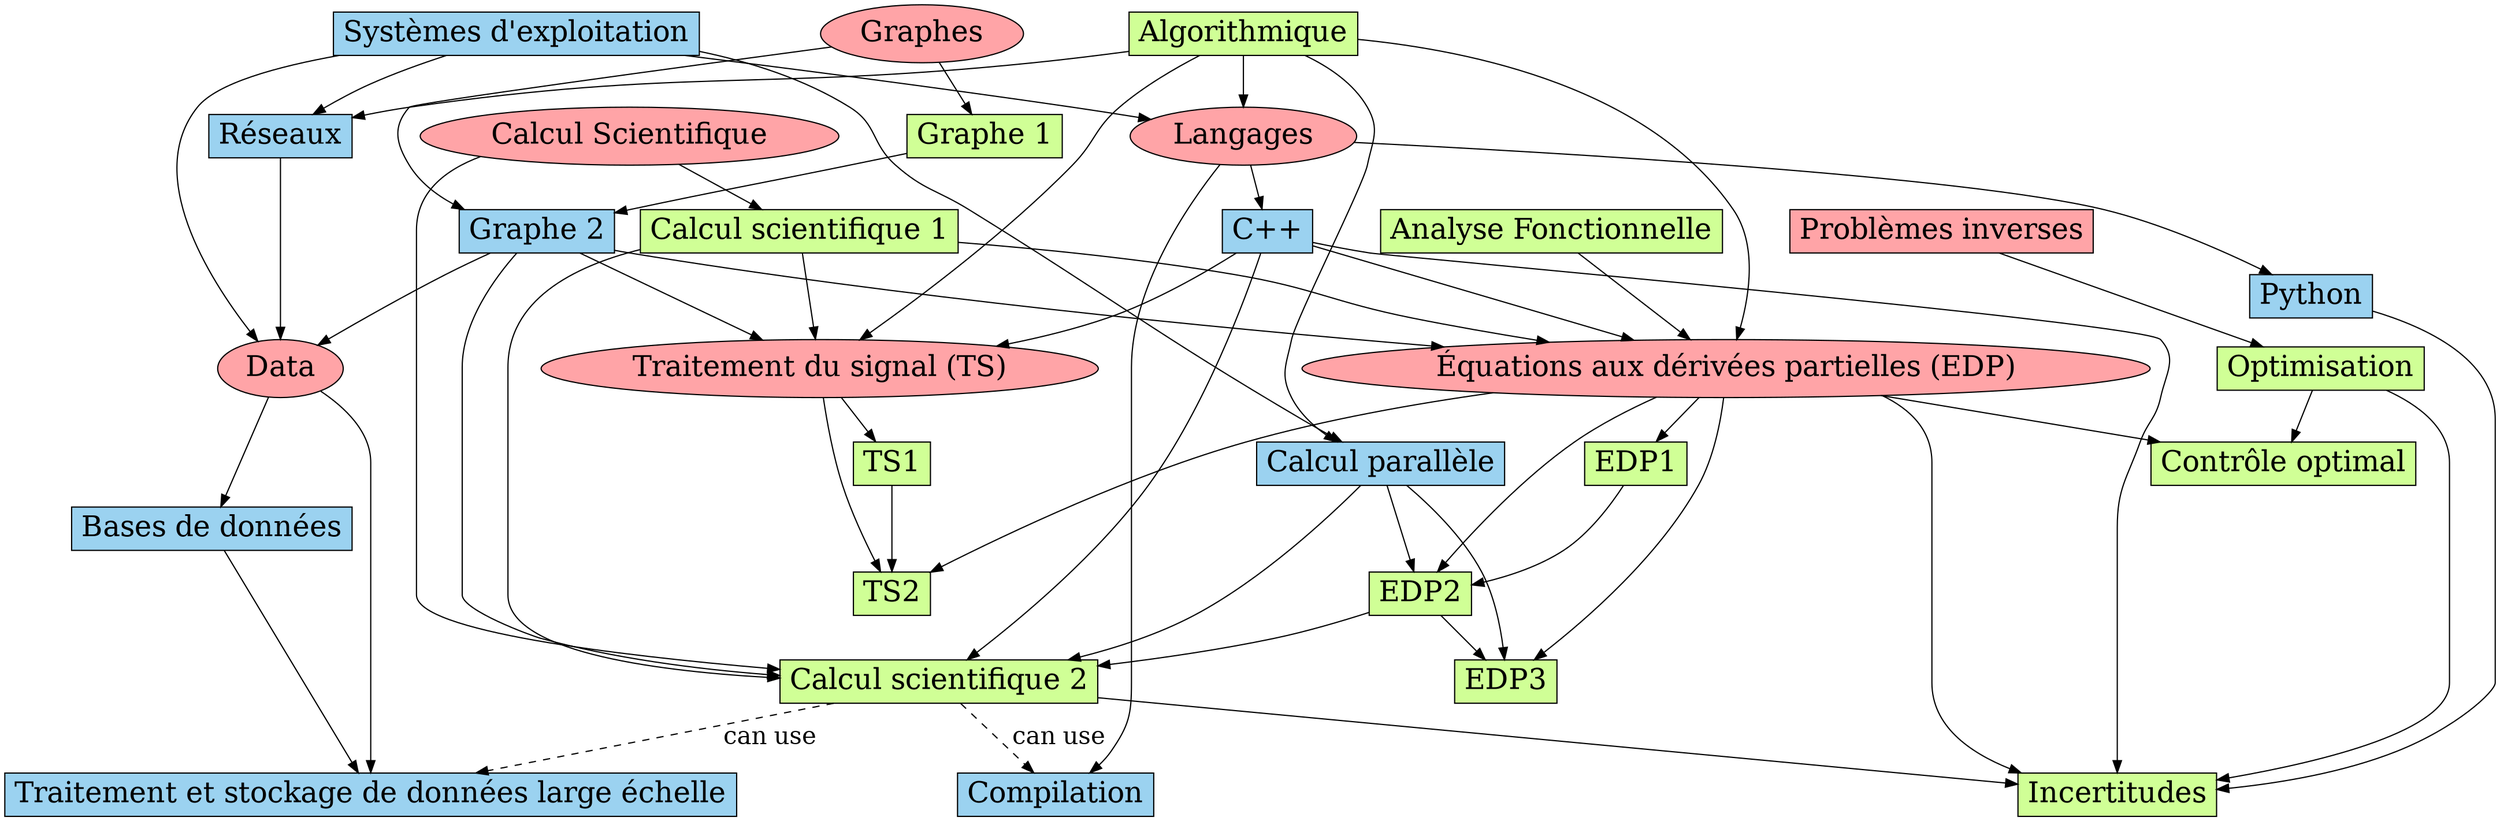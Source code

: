 digraph csmi {
	//size=",8";
	node [fontsize=24, shape = plaintext];

        node [style=filled,shape=box]
        sysexp [label="Systèmes d'exploitation" fillcolor="0.559 0.354 0.941"];
        langages [label="Langages" fillcolor="0.995 0.357 1.000 " shape=ellipse];
        cpp [label="C++" fillcolor="0.559 0.354 0.941"];
        python[label="Python" fillcolor="0.559 0.354 0.941"];
        compilation[label="Compilation" fillcolor="0.559 0.354 0.941"];
        database [label="Data" fillcolor="0.995 0.357 1.000 " shape=ellipse];
        DB[label="Bases de données"  fillcolor="0.559 0.354 0.941"];
        mongoDB[label="Traitement et stockage de données large échelle" fillcolor="0.559 0.354 0.941"];
        reseaux[label="Réseaux" fillcolor="0.559 0.354 0.941"];
        calculpar[ label="Calcul parallèle" fillcolor="0.559 0.354 0.941"];
        edp[label="Équations aux dérivées partielles (EDP)" fillcolor="0.995 0.357 1.000 " shape=ellipse];
        edp1[label="EDP1" fillcolor="0.241 0.412 1.000"];
        edp2[label="EDP2" fillcolor="0.241 0.412 1.000"];
        edp3[label="EDP3" fillcolor="0.241 0.412 1.000"];
        signal[label="Traitement du signal (TS)" fillcolor="0.995 0.357 1.000 " shape=ellipse];
        signal1[label="TS1" fillcolor="0.241 0.412 1.000"];
        signal2[label="TS2" fillcolor="0.241 0.412 1.000"];
        algo[label="Algorithmique" fillcolor="0.241 0.412 1.000"];
        analfonc[label="Analyse Fonctionnelle" fillcolor="0.241 0.412 1.000"];
        inverse[label="Problèmes inverses" fillcolor="0.995 0.357 1.000 "];
        incertitudes[label="Incertitudes" fillcolor="0.241 0.412 1.000"];
        control [label="Contrôle optimal" fillcolor="0.241 0.412 1.000"];
        optimisation [label="Optimisation" fillcolor="0.241 0.412 1.000"];
        calcsci[label="Calcul Scientifique" fillcolor="0.995 0.357 1.000 " shape=ellipse];
        calcsci1 [label="Calcul scientifique 1" fillcolor="0.241 0.412 1.000"];
        calcsci2 [label="Calcul scientifique 2" fillcolor="0.241 0.412 1.000"];
        graphe[label="Graphes" fillcolor="0.995 0.357 1.000 " shape=ellipse];
        graph1 [label="Graphe 1" fillcolor="0.241 0.412 1.000"];
        graph2 [label="Graphe 2" fillcolor="0.559 0.354 0.941"];
        
        sysexp -> langages;
        langages -> cpp;
        langages -> python;
        langages -> compilation;
        sysexp -> calculpar;
        sysexp -> reseaux;reseaux->database;
        sysexp -> database;
        database -> DB;
        database -> mongoDB;
        DB -> mongoDB;

        cpp -> calcsci2;
        python -> incertitudes;
        cpp -> incertitudes;

        inverse->optimisation->control;
        
        
        cpp -> edp;
        edp -> edp1;
        edp -> edp2;
        edp -> edp3;
        edp1 -> edp2->edp3;

        cpp -> signal;
        signal->signal1;
        signal->signal2;
        signal1 -> signal2;
        edp -> signal2;
        edp -> incertitudes;
        calcsci1->edp;
        calcsci1->signal;
        calcsci2 -> incertitudes;
        edp2->calcsci2;
        analfonc -> edp;
        edp -> control;
        calculpar -> calcsci2;
        calculpar -> edp2, edp3;
        optimisation->incertitudes;
        calcsci -> calcsci1 -> calcsci2;
        calcsci -> calcsci2;
        algo -> langages;
        algo -> edp;
        algo -> reseaux;
        algo -> calculpar;
        algo -> signal;
        graphe -> graph1;
        graphe -> graph2;
        graph1 -> graph2;
        graph2 -> calcsci2;
        graph2 -> edp;
        graph2 -> signal;
        graph2 -> database;

        calcsci2 -> mongoDB [style=dashed label="can use" fontsize=20];
        calcsci2 -> compilation [style=dashed label="can use" fontsize=20];
}
